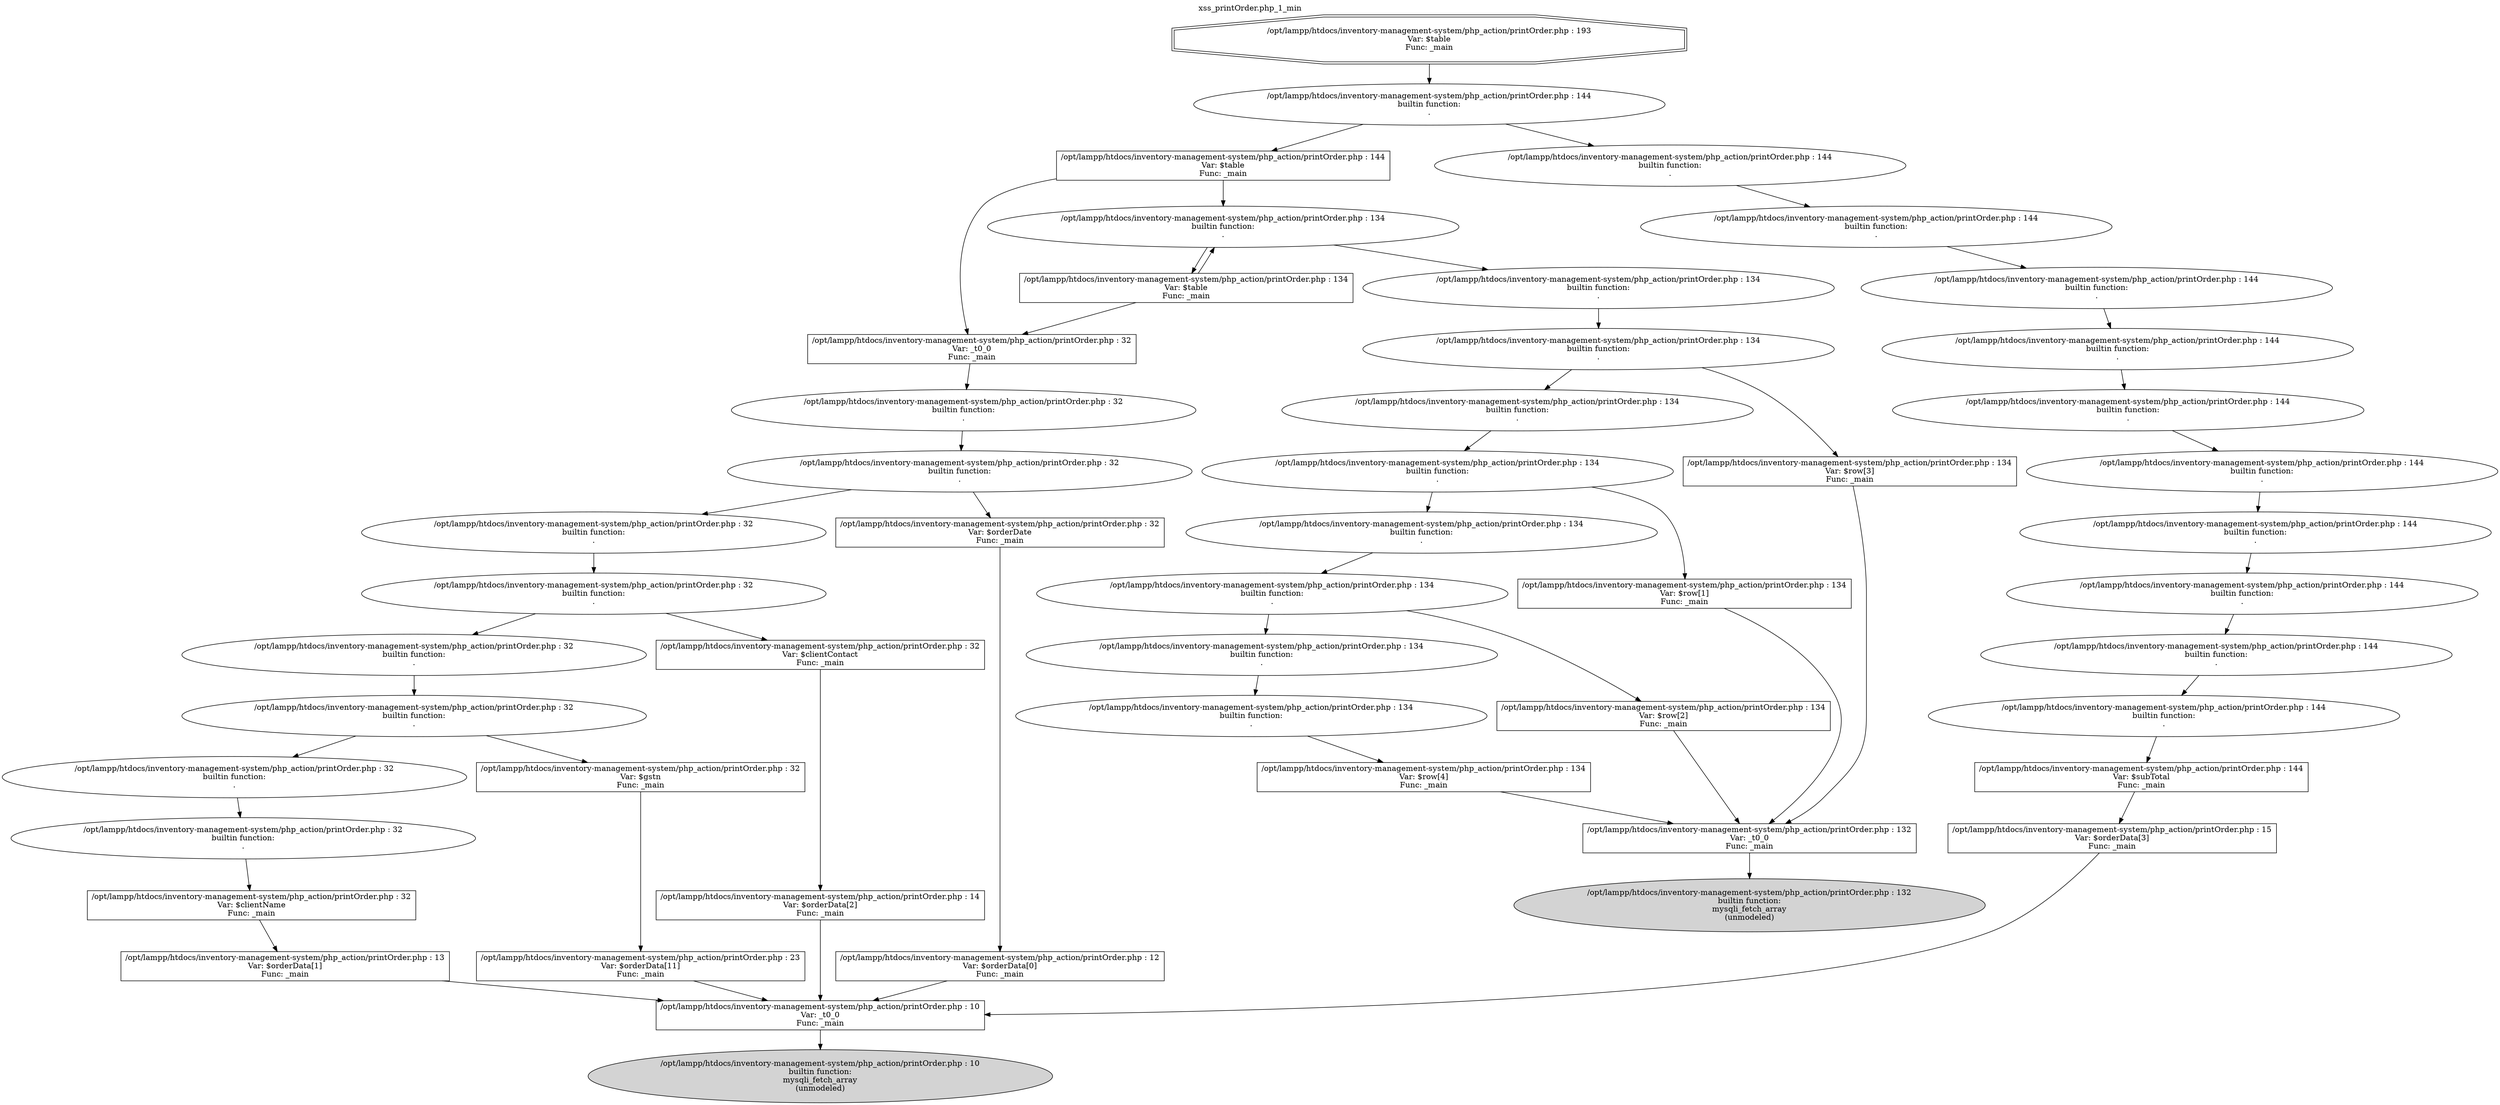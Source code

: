 digraph cfg {
  label="xss_printOrder.php_1_min";
  labelloc=t;
  n1 [shape=doubleoctagon, label="/opt/lampp/htdocs/inventory-management-system/php_action/printOrder.php : 193\nVar: $table\nFunc: _main\n"];
  n2 [shape=ellipse, label="/opt/lampp/htdocs/inventory-management-system/php_action/printOrder.php : 144\nbuiltin function:\n.\n"];
  n3 [shape=box, label="/opt/lampp/htdocs/inventory-management-system/php_action/printOrder.php : 144\nVar: $table\nFunc: _main\n"];
  n4 [shape=box, label="/opt/lampp/htdocs/inventory-management-system/php_action/printOrder.php : 32\nVar: _t0_0\nFunc: _main\n"];
  n5 [shape=ellipse, label="/opt/lampp/htdocs/inventory-management-system/php_action/printOrder.php : 32\nbuiltin function:\n.\n"];
  n6 [shape=ellipse, label="/opt/lampp/htdocs/inventory-management-system/php_action/printOrder.php : 32\nbuiltin function:\n.\n"];
  n7 [shape=ellipse, label="/opt/lampp/htdocs/inventory-management-system/php_action/printOrder.php : 32\nbuiltin function:\n.\n"];
  n8 [shape=ellipse, label="/opt/lampp/htdocs/inventory-management-system/php_action/printOrder.php : 32\nbuiltin function:\n.\n"];
  n9 [shape=ellipse, label="/opt/lampp/htdocs/inventory-management-system/php_action/printOrder.php : 32\nbuiltin function:\n.\n"];
  n10 [shape=ellipse, label="/opt/lampp/htdocs/inventory-management-system/php_action/printOrder.php : 32\nbuiltin function:\n.\n"];
  n11 [shape=ellipse, label="/opt/lampp/htdocs/inventory-management-system/php_action/printOrder.php : 32\nbuiltin function:\n.\n"];
  n12 [shape=ellipse, label="/opt/lampp/htdocs/inventory-management-system/php_action/printOrder.php : 32\nbuiltin function:\n.\n"];
  n13 [shape=box, label="/opt/lampp/htdocs/inventory-management-system/php_action/printOrder.php : 32\nVar: $clientName\nFunc: _main\n"];
  n14 [shape=box, label="/opt/lampp/htdocs/inventory-management-system/php_action/printOrder.php : 13\nVar: $orderData[1]\nFunc: _main\n"];
  n15 [shape=box, label="/opt/lampp/htdocs/inventory-management-system/php_action/printOrder.php : 10\nVar: _t0_0\nFunc: _main\n"];
  n16 [shape=ellipse, label="/opt/lampp/htdocs/inventory-management-system/php_action/printOrder.php : 10\nbuiltin function:\nmysqli_fetch_array\n(unmodeled)\n",style=filled];
  n17 [shape=box, label="/opt/lampp/htdocs/inventory-management-system/php_action/printOrder.php : 32\nVar: $gstn\nFunc: _main\n"];
  n18 [shape=box, label="/opt/lampp/htdocs/inventory-management-system/php_action/printOrder.php : 23\nVar: $orderData[11]\nFunc: _main\n"];
  n19 [shape=box, label="/opt/lampp/htdocs/inventory-management-system/php_action/printOrder.php : 32\nVar: $clientContact\nFunc: _main\n"];
  n20 [shape=box, label="/opt/lampp/htdocs/inventory-management-system/php_action/printOrder.php : 14\nVar: $orderData[2]\nFunc: _main\n"];
  n21 [shape=box, label="/opt/lampp/htdocs/inventory-management-system/php_action/printOrder.php : 32\nVar: $orderDate\nFunc: _main\n"];
  n22 [shape=box, label="/opt/lampp/htdocs/inventory-management-system/php_action/printOrder.php : 12\nVar: $orderData[0]\nFunc: _main\n"];
  n23 [shape=ellipse, label="/opt/lampp/htdocs/inventory-management-system/php_action/printOrder.php : 134\nbuiltin function:\n.\n"];
  n24 [shape=box, label="/opt/lampp/htdocs/inventory-management-system/php_action/printOrder.php : 134\nVar: $table\nFunc: _main\n"];
  n25 [shape=ellipse, label="/opt/lampp/htdocs/inventory-management-system/php_action/printOrder.php : 134\nbuiltin function:\n.\n"];
  n26 [shape=ellipse, label="/opt/lampp/htdocs/inventory-management-system/php_action/printOrder.php : 134\nbuiltin function:\n.\n"];
  n27 [shape=ellipse, label="/opt/lampp/htdocs/inventory-management-system/php_action/printOrder.php : 134\nbuiltin function:\n.\n"];
  n28 [shape=ellipse, label="/opt/lampp/htdocs/inventory-management-system/php_action/printOrder.php : 134\nbuiltin function:\n.\n"];
  n29 [shape=ellipse, label="/opt/lampp/htdocs/inventory-management-system/php_action/printOrder.php : 134\nbuiltin function:\n.\n"];
  n30 [shape=ellipse, label="/opt/lampp/htdocs/inventory-management-system/php_action/printOrder.php : 134\nbuiltin function:\n.\n"];
  n31 [shape=ellipse, label="/opt/lampp/htdocs/inventory-management-system/php_action/printOrder.php : 134\nbuiltin function:\n.\n"];
  n32 [shape=ellipse, label="/opt/lampp/htdocs/inventory-management-system/php_action/printOrder.php : 134\nbuiltin function:\n.\n"];
  n33 [shape=box, label="/opt/lampp/htdocs/inventory-management-system/php_action/printOrder.php : 134\nVar: $row[4]\nFunc: _main\n"];
  n34 [shape=box, label="/opt/lampp/htdocs/inventory-management-system/php_action/printOrder.php : 132\nVar: _t0_0\nFunc: _main\n"];
  n35 [shape=ellipse, label="/opt/lampp/htdocs/inventory-management-system/php_action/printOrder.php : 132\nbuiltin function:\nmysqli_fetch_array\n(unmodeled)\n",style=filled];
  n36 [shape=box, label="/opt/lampp/htdocs/inventory-management-system/php_action/printOrder.php : 134\nVar: $row[2]\nFunc: _main\n"];
  n37 [shape=box, label="/opt/lampp/htdocs/inventory-management-system/php_action/printOrder.php : 134\nVar: $row[1]\nFunc: _main\n"];
  n38 [shape=box, label="/opt/lampp/htdocs/inventory-management-system/php_action/printOrder.php : 134\nVar: $row[3]\nFunc: _main\n"];
  n39 [shape=ellipse, label="/opt/lampp/htdocs/inventory-management-system/php_action/printOrder.php : 144\nbuiltin function:\n.\n"];
  n40 [shape=ellipse, label="/opt/lampp/htdocs/inventory-management-system/php_action/printOrder.php : 144\nbuiltin function:\n.\n"];
  n41 [shape=ellipse, label="/opt/lampp/htdocs/inventory-management-system/php_action/printOrder.php : 144\nbuiltin function:\n.\n"];
  n42 [shape=ellipse, label="/opt/lampp/htdocs/inventory-management-system/php_action/printOrder.php : 144\nbuiltin function:\n.\n"];
  n43 [shape=ellipse, label="/opt/lampp/htdocs/inventory-management-system/php_action/printOrder.php : 144\nbuiltin function:\n.\n"];
  n44 [shape=ellipse, label="/opt/lampp/htdocs/inventory-management-system/php_action/printOrder.php : 144\nbuiltin function:\n.\n"];
  n45 [shape=ellipse, label="/opt/lampp/htdocs/inventory-management-system/php_action/printOrder.php : 144\nbuiltin function:\n.\n"];
  n46 [shape=ellipse, label="/opt/lampp/htdocs/inventory-management-system/php_action/printOrder.php : 144\nbuiltin function:\n.\n"];
  n47 [shape=ellipse, label="/opt/lampp/htdocs/inventory-management-system/php_action/printOrder.php : 144\nbuiltin function:\n.\n"];
  n48 [shape=ellipse, label="/opt/lampp/htdocs/inventory-management-system/php_action/printOrder.php : 144\nbuiltin function:\n.\n"];
  n49 [shape=box, label="/opt/lampp/htdocs/inventory-management-system/php_action/printOrder.php : 144\nVar: $subTotal\nFunc: _main\n"];
  n50 [shape=box, label="/opt/lampp/htdocs/inventory-management-system/php_action/printOrder.php : 15\nVar: $orderData[3]\nFunc: _main\n"];
  n1 -> n2;
  n2 -> n3;
  n2 -> n39;
  n3 -> n4;
  n3 -> n23;
  n4 -> n5;
  n5 -> n6;
  n6 -> n7;
  n6 -> n21;
  n7 -> n8;
  n8 -> n9;
  n8 -> n19;
  n9 -> n10;
  n10 -> n11;
  n10 -> n17;
  n11 -> n12;
  n12 -> n13;
  n13 -> n14;
  n14 -> n15;
  n15 -> n16;
  n17 -> n18;
  n18 -> n15;
  n19 -> n20;
  n20 -> n15;
  n21 -> n22;
  n22 -> n15;
  n23 -> n24;
  n23 -> n25;
  n24 -> n4;
  n24 -> n23;
  n25 -> n26;
  n26 -> n27;
  n26 -> n38;
  n27 -> n28;
  n28 -> n29;
  n28 -> n37;
  n29 -> n30;
  n30 -> n31;
  n30 -> n36;
  n31 -> n32;
  n32 -> n33;
  n33 -> n34;
  n34 -> n35;
  n36 -> n34;
  n37 -> n34;
  n38 -> n34;
  n39 -> n40;
  n40 -> n41;
  n41 -> n42;
  n42 -> n43;
  n43 -> n44;
  n44 -> n45;
  n45 -> n46;
  n46 -> n47;
  n47 -> n48;
  n48 -> n49;
  n49 -> n50;
  n50 -> n15;
}
